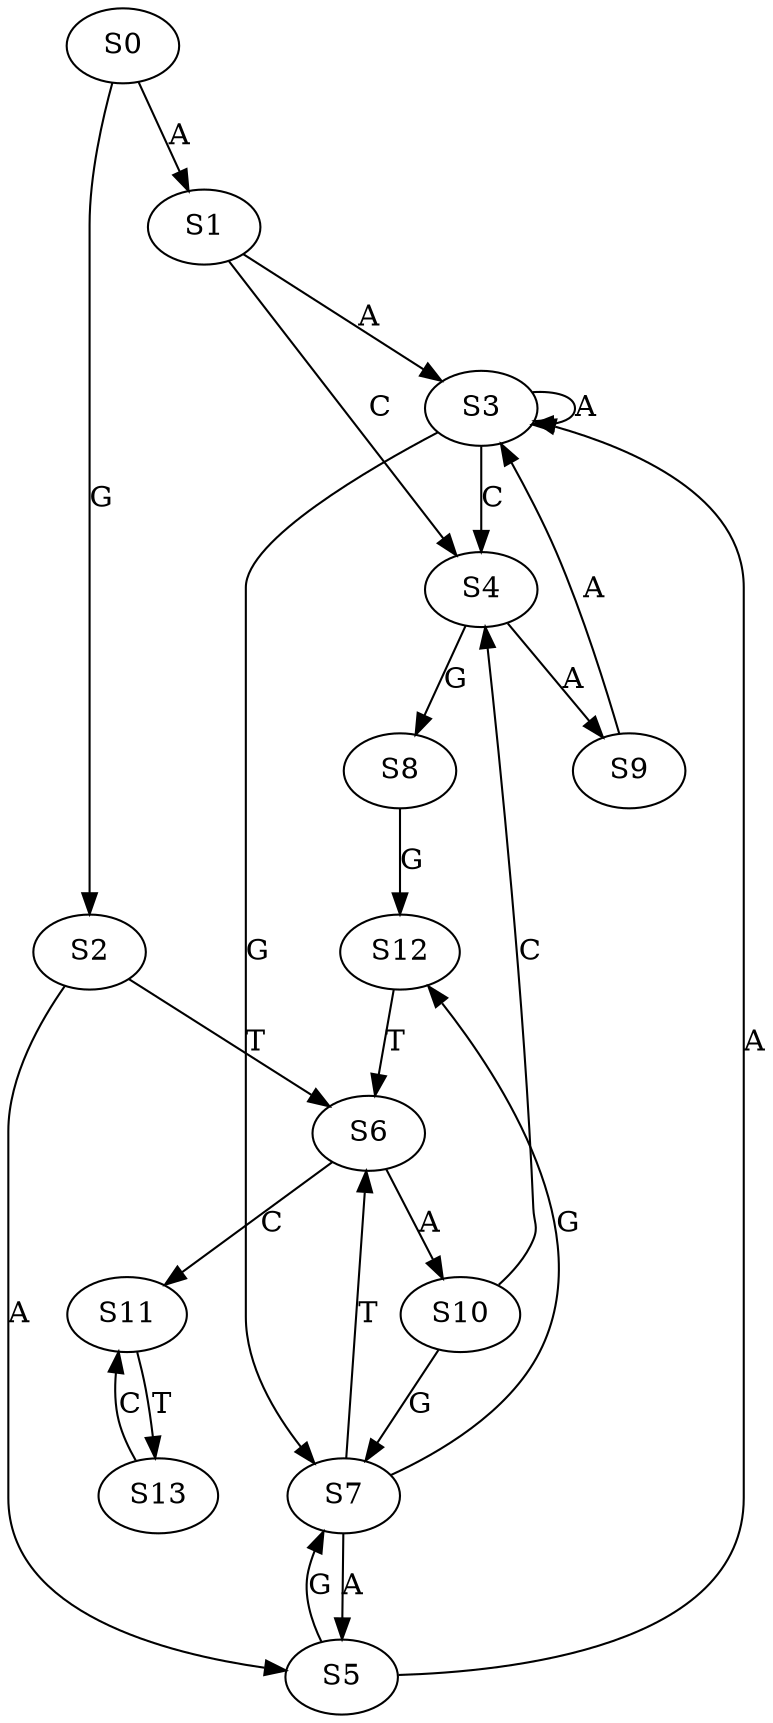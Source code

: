 strict digraph  {
	S0 -> S1 [ label = A ];
	S0 -> S2 [ label = G ];
	S1 -> S3 [ label = A ];
	S1 -> S4 [ label = C ];
	S2 -> S5 [ label = A ];
	S2 -> S6 [ label = T ];
	S3 -> S4 [ label = C ];
	S3 -> S3 [ label = A ];
	S3 -> S7 [ label = G ];
	S4 -> S8 [ label = G ];
	S4 -> S9 [ label = A ];
	S5 -> S7 [ label = G ];
	S5 -> S3 [ label = A ];
	S6 -> S10 [ label = A ];
	S6 -> S11 [ label = C ];
	S7 -> S12 [ label = G ];
	S7 -> S6 [ label = T ];
	S7 -> S5 [ label = A ];
	S8 -> S12 [ label = G ];
	S9 -> S3 [ label = A ];
	S10 -> S7 [ label = G ];
	S10 -> S4 [ label = C ];
	S11 -> S13 [ label = T ];
	S12 -> S6 [ label = T ];
	S13 -> S11 [ label = C ];
}
